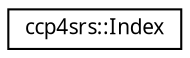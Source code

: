 digraph "Graphical Class Hierarchy"
{
  edge [fontname="FreeSans.ttf",fontsize="10",labelfontname="FreeSans.ttf",labelfontsize="10"];
  node [fontname="FreeSans.ttf",fontsize="10",shape=record];
  rankdir="LR";
  Node1 [label="ccp4srs::Index",height=0.2,width=0.4,color="black", fillcolor="white", style="filled",URL="$classccp4srs_1_1_index.html"];
}
